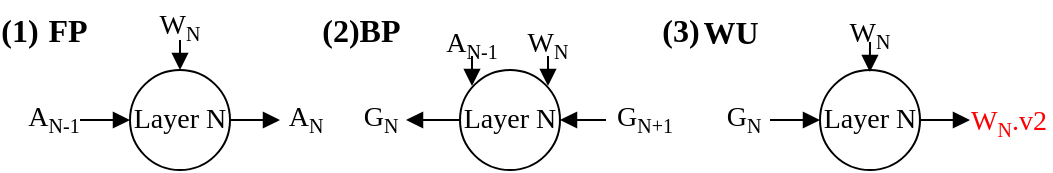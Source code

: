 <mxfile version="24.7.17">
  <diagram name="第 1 页" id="iu8JCUFvhzYVnckYJg0i">
    <mxGraphModel dx="972" dy="526" grid="1" gridSize="10" guides="1" tooltips="1" connect="1" arrows="1" fold="1" page="1" pageScale="1" pageWidth="827" pageHeight="1169" math="0" shadow="0">
      <root>
        <mxCell id="0" />
        <mxCell id="1" parent="0" />
        <mxCell id="HE_KBd_qpolWoEybWjWU-38" value="&lt;b style=&quot;font-size: 16px;&quot;&gt;(1)&lt;/b&gt;" style="text;html=1;align=center;verticalAlign=middle;whiteSpace=wrap;rounded=0;fontFamily=Times New Roman;fontSize=16;" vertex="1" parent="1">
          <mxGeometry x="167" y="95" width="20" height="30" as="geometry" />
        </mxCell>
        <mxCell id="HE_KBd_qpolWoEybWjWU-39" style="rounded=0;orthogonalLoop=1;jettySize=auto;html=1;endArrow=none;endFill=0;startArrow=block;startFill=1;fontFamily=Times New Roman;" edge="1" parent="1" source="HE_KBd_qpolWoEybWjWU-42">
          <mxGeometry relative="1" as="geometry">
            <mxPoint x="207" y="155" as="targetPoint" />
          </mxGeometry>
        </mxCell>
        <mxCell id="HE_KBd_qpolWoEybWjWU-40" style="edgeStyle=orthogonalEdgeStyle;rounded=0;orthogonalLoop=1;jettySize=auto;html=1;endArrow=block;endFill=1;fontFamily=Times New Roman;" edge="1" parent="1" source="HE_KBd_qpolWoEybWjWU-42">
          <mxGeometry relative="1" as="geometry">
            <mxPoint x="307" y="155" as="targetPoint" />
          </mxGeometry>
        </mxCell>
        <mxCell id="HE_KBd_qpolWoEybWjWU-41" style="edgeStyle=orthogonalEdgeStyle;rounded=0;orthogonalLoop=1;jettySize=auto;html=1;endArrow=none;endFill=0;startArrow=block;startFill=1;fontFamily=Times New Roman;" edge="1" parent="1" source="HE_KBd_qpolWoEybWjWU-42">
          <mxGeometry relative="1" as="geometry">
            <mxPoint x="257" y="115" as="targetPoint" />
            <Array as="points">
              <mxPoint x="257" y="115" />
              <mxPoint x="257" y="115" />
            </Array>
          </mxGeometry>
        </mxCell>
        <mxCell id="HE_KBd_qpolWoEybWjWU-42" value="Layer N" style="ellipse;whiteSpace=wrap;html=1;aspect=fixed;fontFamily=Times New Roman;fontSize=14;" vertex="1" parent="1">
          <mxGeometry x="232" y="130" width="50" height="50" as="geometry" />
        </mxCell>
        <mxCell id="HE_KBd_qpolWoEybWjWU-43" value="&lt;font style=&quot;&quot;&gt;&lt;span style=&quot;font-size: 14px;&quot;&gt;W&lt;/span&gt;&lt;sub style=&quot;&quot;&gt;&lt;font style=&quot;font-size: 10px;&quot;&gt;N&lt;/font&gt;&lt;/sub&gt;&lt;/font&gt;" style="text;html=1;align=center;verticalAlign=middle;whiteSpace=wrap;rounded=0;fontFamily=Times New Roman;" vertex="1" parent="1">
          <mxGeometry x="252" y="103" width="10" height="12" as="geometry" />
        </mxCell>
        <mxCell id="HE_KBd_qpolWoEybWjWU-44" value="&lt;font style=&quot;&quot;&gt;&lt;span style=&quot;font-size: 14px;&quot;&gt;A&lt;/span&gt;&lt;sub style=&quot;&quot;&gt;&lt;font style=&quot;font-size: 10px;&quot;&gt;N&lt;/font&gt;&lt;/sub&gt;&lt;/font&gt;" style="text;html=1;align=center;verticalAlign=middle;whiteSpace=wrap;rounded=0;fontFamily=Times New Roman;fontSize=12;fontColor=default;" vertex="1" parent="1">
          <mxGeometry x="305" y="140" width="30" height="30" as="geometry" />
        </mxCell>
        <mxCell id="HE_KBd_qpolWoEybWjWU-45" value="&lt;b style=&quot;font-size: 16px;&quot;&gt;(2)&lt;/b&gt;" style="text;html=1;align=center;verticalAlign=middle;whiteSpace=wrap;rounded=0;fontFamily=Times New Roman;fontSize=16;" vertex="1" parent="1">
          <mxGeometry x="326" y="95" width="23" height="30" as="geometry" />
        </mxCell>
        <mxCell id="HE_KBd_qpolWoEybWjWU-46" value="&lt;font style=&quot;&quot;&gt;&lt;span style=&quot;font-size: 14px;&quot;&gt;A&lt;/span&gt;&lt;sub style=&quot;&quot;&gt;&lt;font style=&quot;font-size: 10px;&quot;&gt;N-1&lt;/font&gt;&lt;/sub&gt;&lt;/font&gt;" style="text;html=1;align=center;verticalAlign=middle;whiteSpace=wrap;rounded=0;fontFamily=Times New Roman;" vertex="1" parent="1">
          <mxGeometry x="174" y="140" width="40" height="30" as="geometry" />
        </mxCell>
        <mxCell id="HE_KBd_qpolWoEybWjWU-52" value="&lt;font color=&quot;#ff0000&quot; style=&quot;&quot;&gt;&lt;span style=&quot;font-size: 14px;&quot;&gt;W&lt;/span&gt;&lt;font style=&quot;&quot;&gt;&lt;sub style=&quot;&quot;&gt;&lt;font style=&quot;font-size: 10px;&quot;&gt;N&lt;/font&gt;&lt;/sub&gt;&lt;font style=&quot;font-size: 14px;&quot;&gt;.v2&lt;/font&gt;&lt;/font&gt;&lt;/font&gt;" style="text;html=1;align=center;verticalAlign=middle;whiteSpace=wrap;rounded=0;fontFamily=Times New Roman;" vertex="1" parent="1">
          <mxGeometry x="649.5" y="142" width="43" height="30" as="geometry" />
        </mxCell>
        <mxCell id="HE_KBd_qpolWoEybWjWU-54" style="edgeStyle=orthogonalEdgeStyle;rounded=0;orthogonalLoop=1;jettySize=auto;html=1;endArrow=block;endFill=1;startArrow=none;startFill=0;fontFamily=Times New Roman;" edge="1" parent="1" source="HE_KBd_qpolWoEybWjWU-56">
          <mxGeometry relative="1" as="geometry">
            <mxPoint x="370" y="155" as="targetPoint" />
          </mxGeometry>
        </mxCell>
        <mxCell id="HE_KBd_qpolWoEybWjWU-55" style="rounded=0;orthogonalLoop=1;jettySize=auto;html=1;endArrow=none;endFill=0;startArrow=block;startFill=1;fontFamily=Times New Roman;" edge="1" parent="1" source="HE_KBd_qpolWoEybWjWU-56">
          <mxGeometry relative="1" as="geometry">
            <mxPoint x="470" y="155" as="targetPoint" />
          </mxGeometry>
        </mxCell>
        <mxCell id="HE_KBd_qpolWoEybWjWU-56" value="&lt;font style=&quot;font-size: 14px;&quot;&gt;Layer N&lt;/font&gt;" style="ellipse;whiteSpace=wrap;html=1;aspect=fixed;fontFamily=Times New Roman;" vertex="1" parent="1">
          <mxGeometry x="397" y="130" width="50" height="50" as="geometry" />
        </mxCell>
        <mxCell id="HE_KBd_qpolWoEybWjWU-57" value="&lt;font style=&quot;&quot;&gt;&lt;span style=&quot;font-size: 14px;&quot;&gt;G&lt;/span&gt;&lt;sub style=&quot;&quot;&gt;&lt;font style=&quot;font-size: 10px;&quot;&gt;N&lt;/font&gt;&lt;/sub&gt;&lt;/font&gt;" style="text;html=1;align=center;verticalAlign=middle;whiteSpace=wrap;rounded=0;fontFamily=Times New Roman;" vertex="1" parent="1">
          <mxGeometry x="344.5" y="140" width="25" height="30" as="geometry" />
        </mxCell>
        <mxCell id="HE_KBd_qpolWoEybWjWU-58" style="edgeStyle=orthogonalEdgeStyle;rounded=0;orthogonalLoop=1;jettySize=auto;html=1;endArrow=none;endFill=0;startArrow=block;startFill=1;fontFamily=Times New Roman;" edge="1" parent="1">
          <mxGeometry relative="1" as="geometry">
            <mxPoint x="403" y="123" as="targetPoint" />
            <mxPoint x="403" y="138" as="sourcePoint" />
          </mxGeometry>
        </mxCell>
        <mxCell id="HE_KBd_qpolWoEybWjWU-59" value="&lt;font style=&quot;&quot;&gt;&lt;span style=&quot;font-size: 14px;&quot;&gt;A&lt;/span&gt;&lt;sub style=&quot;&quot;&gt;&lt;font style=&quot;font-size: 10px;&quot;&gt;N-1&lt;/font&gt;&lt;/sub&gt;&lt;/font&gt;" style="text;html=1;align=center;verticalAlign=middle;whiteSpace=wrap;rounded=0;fontFamily=Times New Roman;" vertex="1" parent="1">
          <mxGeometry x="373" y="103" width="60" height="30" as="geometry" />
        </mxCell>
        <mxCell id="HE_KBd_qpolWoEybWjWU-60" style="edgeStyle=orthogonalEdgeStyle;rounded=0;orthogonalLoop=1;jettySize=auto;html=1;endArrow=none;endFill=0;startArrow=block;startFill=1;fontFamily=Times New Roman;" edge="1" parent="1">
          <mxGeometry relative="1" as="geometry">
            <mxPoint x="441" y="123" as="targetPoint" />
            <mxPoint x="441" y="138" as="sourcePoint" />
          </mxGeometry>
        </mxCell>
        <mxCell id="HE_KBd_qpolWoEybWjWU-61" value="&lt;font style=&quot;&quot;&gt;&lt;span style=&quot;font-size: 14px;&quot;&gt;W&lt;/span&gt;&lt;sub style=&quot;&quot;&gt;&lt;font style=&quot;font-size: 10px;&quot;&gt;N&lt;/font&gt;&lt;/sub&gt;&lt;/font&gt;" style="text;html=1;align=center;verticalAlign=middle;whiteSpace=wrap;rounded=0;fontFamily=Times New Roman;" vertex="1" parent="1">
          <mxGeometry x="411" y="103" width="60" height="30" as="geometry" />
        </mxCell>
        <mxCell id="HE_KBd_qpolWoEybWjWU-62" value="&lt;font style=&quot;&quot;&gt;&lt;span style=&quot;font-size: 14px;&quot;&gt;G&lt;/span&gt;&lt;sub style=&quot;&quot;&gt;&lt;font style=&quot;font-size: 10px;&quot;&gt;N+1&lt;/font&gt;&lt;/sub&gt;&lt;/font&gt;" style="text;html=1;align=center;verticalAlign=middle;whiteSpace=wrap;rounded=0;fontFamily=Times New Roman;" vertex="1" parent="1">
          <mxGeometry x="477" y="140" width="25" height="30" as="geometry" />
        </mxCell>
        <mxCell id="HE_KBd_qpolWoEybWjWU-63" value="&lt;font style=&quot;font-size: 16px;&quot; face=&quot;Times New Roman&quot;&gt;&lt;b style=&quot;font-size: 16px;&quot;&gt;FP&lt;/b&gt;&lt;/font&gt;" style="text;html=1;align=center;verticalAlign=middle;whiteSpace=wrap;rounded=0;fontSize=16;" vertex="1" parent="1">
          <mxGeometry x="182" y="100" width="38" height="20" as="geometry" />
        </mxCell>
        <mxCell id="HE_KBd_qpolWoEybWjWU-64" value="&lt;font face=&quot;Times New Roman&quot;&gt;&lt;b&gt;BP&lt;/b&gt;&lt;/font&gt;" style="text;html=1;align=center;verticalAlign=middle;whiteSpace=wrap;rounded=0;fontSize=16;" vertex="1" parent="1">
          <mxGeometry x="338" y="100" width="38" height="20" as="geometry" />
        </mxCell>
        <mxCell id="HE_KBd_qpolWoEybWjWU-65" value="&lt;b&gt;&lt;font style=&quot;font-size: 16px;&quot;&gt;(3)&lt;/font&gt;&lt;/b&gt;" style="text;html=1;align=center;verticalAlign=middle;whiteSpace=wrap;rounded=0;fontFamily=Times New Roman;" vertex="1" parent="1">
          <mxGeometry x="496" y="95" width="23" height="30" as="geometry" />
        </mxCell>
        <mxCell id="HE_KBd_qpolWoEybWjWU-66" value="&lt;font size=&quot;1&quot; face=&quot;Times New Roman&quot;&gt;&lt;b style=&quot;font-size: 16px;&quot;&gt;WU&lt;/b&gt;&lt;/font&gt;" style="text;html=1;align=center;verticalAlign=middle;whiteSpace=wrap;rounded=0;" vertex="1" parent="1">
          <mxGeometry x="519" y="101" width="26.5" height="20" as="geometry" />
        </mxCell>
        <mxCell id="HE_KBd_qpolWoEybWjWU-106" style="rounded=0;orthogonalLoop=1;jettySize=auto;html=1;endArrow=none;endFill=0;startArrow=block;startFill=1;fontFamily=Times New Roman;" edge="1" parent="1" source="HE_KBd_qpolWoEybWjWU-108">
          <mxGeometry relative="1" as="geometry">
            <mxPoint x="552" y="155" as="targetPoint" />
          </mxGeometry>
        </mxCell>
        <mxCell id="HE_KBd_qpolWoEybWjWU-107" style="edgeStyle=orthogonalEdgeStyle;rounded=0;orthogonalLoop=1;jettySize=auto;html=1;endArrow=block;endFill=1;fontFamily=Times New Roman;" edge="1" parent="1" source="HE_KBd_qpolWoEybWjWU-108">
          <mxGeometry relative="1" as="geometry">
            <mxPoint x="652" y="155" as="targetPoint" />
          </mxGeometry>
        </mxCell>
        <mxCell id="HE_KBd_qpolWoEybWjWU-108" value="Layer N" style="ellipse;whiteSpace=wrap;html=1;aspect=fixed;fontFamily=Times New Roman;fontSize=14;" vertex="1" parent="1">
          <mxGeometry x="577" y="130" width="50" height="50" as="geometry" />
        </mxCell>
        <mxCell id="HE_KBd_qpolWoEybWjWU-109" value="&lt;font style=&quot;&quot;&gt;&lt;span style=&quot;font-size: 14px;&quot;&gt;W&lt;/span&gt;&lt;sub style=&quot;&quot;&gt;&lt;font style=&quot;font-size: 10px;&quot;&gt;N&lt;/font&gt;&lt;/sub&gt;&lt;/font&gt;" style="text;html=1;align=center;verticalAlign=middle;whiteSpace=wrap;rounded=0;fontFamily=Times New Roman;" vertex="1" parent="1">
          <mxGeometry x="597" y="98" width="10" height="30" as="geometry" />
        </mxCell>
        <mxCell id="HE_KBd_qpolWoEybWjWU-110" value="&lt;span style=&quot;font-size: 14px;&quot;&gt;G&lt;/span&gt;&lt;sub&gt;N&lt;/sub&gt;" style="text;html=1;align=center;verticalAlign=middle;whiteSpace=wrap;rounded=0;fontFamily=Times New Roman;" vertex="1" parent="1">
          <mxGeometry x="519" y="140" width="40" height="30" as="geometry" />
        </mxCell>
        <mxCell id="HE_KBd_qpolWoEybWjWU-111" style="edgeStyle=orthogonalEdgeStyle;rounded=0;orthogonalLoop=1;jettySize=auto;html=1;endArrow=none;endFill=0;startArrow=block;startFill=1;fontFamily=Times New Roman;" edge="1" parent="1">
          <mxGeometry relative="1" as="geometry">
            <mxPoint x="601.95" y="116" as="targetPoint" />
            <Array as="points">
              <mxPoint x="601.95" y="116" />
              <mxPoint x="601.95" y="116" />
            </Array>
            <mxPoint x="601.95" y="131" as="sourcePoint" />
          </mxGeometry>
        </mxCell>
      </root>
    </mxGraphModel>
  </diagram>
</mxfile>
